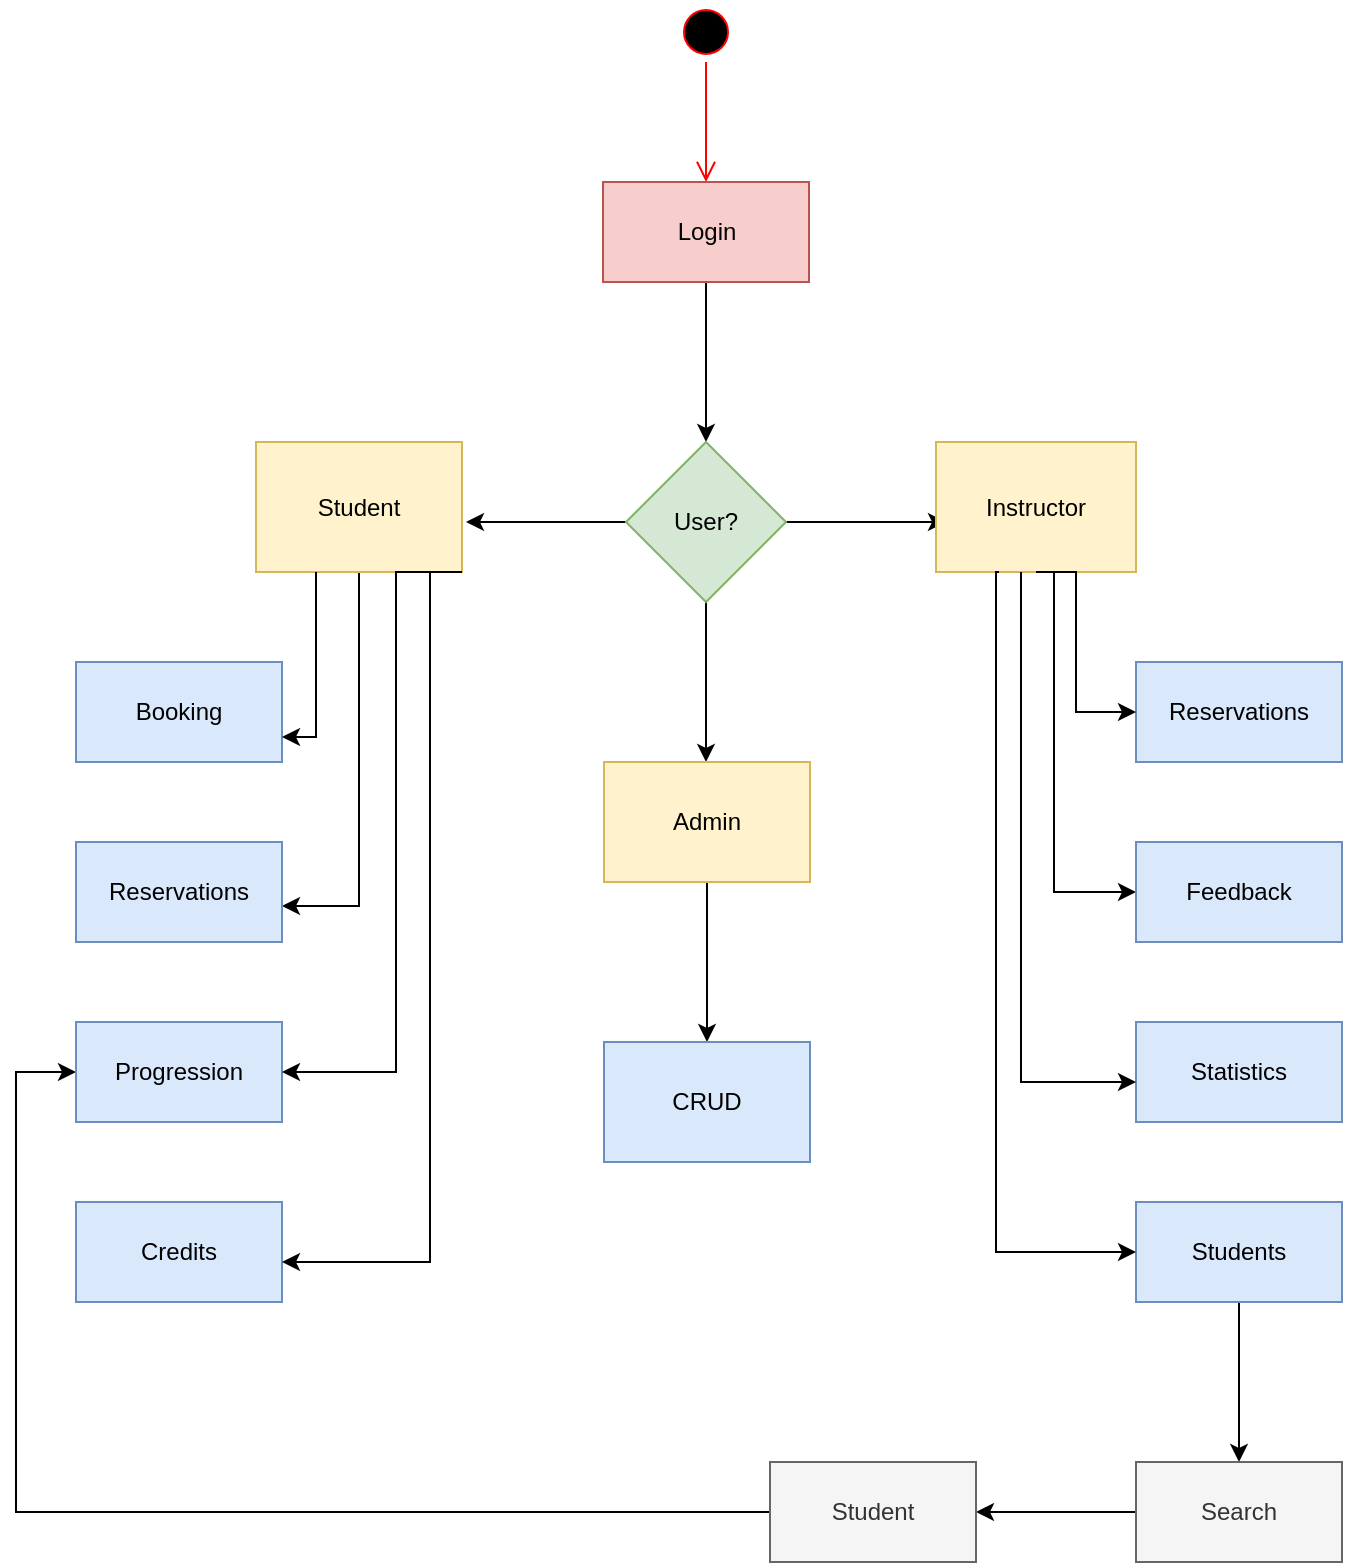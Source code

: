 <mxfile version="12.2.9" type="device" pages="1"><diagram id="w8K7HtKIImcU431uW-9i" name="Page-1"><mxGraphModel dx="1408" dy="688" grid="1" gridSize="10" guides="1" tooltips="1" connect="1" arrows="1" fold="1" page="1" pageScale="1" pageWidth="827" pageHeight="1169" math="0" shadow="0"><root><mxCell id="0"/><mxCell id="1" parent="0"/><mxCell id="qdEtcD9nHYd09goBr1FW-1" value="" style="ellipse;html=1;shape=startState;fillColor=#000000;strokeColor=#ff0000;" vertex="1" parent="1"><mxGeometry x="360" y="40" width="30" height="30" as="geometry"/></mxCell><mxCell id="qdEtcD9nHYd09goBr1FW-2" value="" style="edgeStyle=orthogonalEdgeStyle;html=1;verticalAlign=bottom;endArrow=open;endSize=8;strokeColor=#ff0000;" edge="1" source="qdEtcD9nHYd09goBr1FW-1" parent="1"><mxGeometry relative="1" as="geometry"><mxPoint x="375" y="130" as="targetPoint"/></mxGeometry></mxCell><mxCell id="qdEtcD9nHYd09goBr1FW-25" value="" style="edgeStyle=orthogonalEdgeStyle;rounded=0;orthogonalLoop=1;jettySize=auto;html=1;" edge="1" parent="1" source="qdEtcD9nHYd09goBr1FW-3"><mxGeometry relative="1" as="geometry"><mxPoint x="375" y="260" as="targetPoint"/></mxGeometry></mxCell><mxCell id="qdEtcD9nHYd09goBr1FW-3" value="Login&lt;br&gt;" style="rounded=0;whiteSpace=wrap;html=1;fillColor=#f8cecc;strokeColor=#b85450;" vertex="1" parent="1"><mxGeometry x="323.5" y="130" width="103" height="50" as="geometry"/></mxCell><mxCell id="qdEtcD9nHYd09goBr1FW-12" value="" style="edgeStyle=orthogonalEdgeStyle;rounded=0;orthogonalLoop=1;jettySize=auto;html=1;exitX=0.5;exitY=1;exitDx=0;exitDy=0;" edge="1" parent="1" source="qdEtcD9nHYd09goBr1FW-30" target="qdEtcD9nHYd09goBr1FW-11"><mxGeometry relative="1" as="geometry"><mxPoint x="558" y="180" as="sourcePoint"/><Array as="points"><mxPoint x="549" y="485"/></Array></mxGeometry></mxCell><mxCell id="qdEtcD9nHYd09goBr1FW-11" value="Feedback" style="rounded=0;whiteSpace=wrap;html=1;fillColor=#dae8fc;strokeColor=#6c8ebf;" vertex="1" parent="1"><mxGeometry x="590" y="460" width="103" height="50" as="geometry"/></mxCell><mxCell id="qdEtcD9nHYd09goBr1FW-15" value="Reservations" style="rounded=0;whiteSpace=wrap;html=1;fillColor=#dae8fc;strokeColor=#6c8ebf;" vertex="1" parent="1"><mxGeometry x="590" y="370" width="103" height="50" as="geometry"/></mxCell><mxCell id="qdEtcD9nHYd09goBr1FW-42" value="" style="edgeStyle=orthogonalEdgeStyle;rounded=0;orthogonalLoop=1;jettySize=auto;html=1;entryX=1;entryY=0.64;entryDx=0;entryDy=0;entryPerimeter=0;" edge="1" parent="1" source="qdEtcD9nHYd09goBr1FW-9" target="qdEtcD9nHYd09goBr1FW-37"><mxGeometry relative="1" as="geometry"><mxPoint x="202" y="490" as="targetPoint"/><Array as="points"><mxPoint x="202" y="492"/></Array></mxGeometry></mxCell><mxCell id="qdEtcD9nHYd09goBr1FW-9" value="Student" style="rounded=0;whiteSpace=wrap;html=1;fillColor=#fff2cc;strokeColor=#d6b656;" vertex="1" parent="1"><mxGeometry x="150" y="260" width="103" height="65" as="geometry"/></mxCell><mxCell id="qdEtcD9nHYd09goBr1FW-27" value="" style="edgeStyle=orthogonalEdgeStyle;rounded=0;orthogonalLoop=1;jettySize=auto;html=1;" edge="1" parent="1" source="qdEtcD9nHYd09goBr1FW-21"><mxGeometry relative="1" as="geometry"><mxPoint x="255" y="300" as="targetPoint"/></mxGeometry></mxCell><mxCell id="qdEtcD9nHYd09goBr1FW-29" value="" style="edgeStyle=orthogonalEdgeStyle;rounded=0;orthogonalLoop=1;jettySize=auto;html=1;" edge="1" parent="1" source="qdEtcD9nHYd09goBr1FW-21"><mxGeometry relative="1" as="geometry"><mxPoint x="495" y="300" as="targetPoint"/></mxGeometry></mxCell><mxCell id="qdEtcD9nHYd09goBr1FW-46" value="" style="edgeStyle=orthogonalEdgeStyle;rounded=0;orthogonalLoop=1;jettySize=auto;html=1;" edge="1" parent="1" source="qdEtcD9nHYd09goBr1FW-21"><mxGeometry relative="1" as="geometry"><mxPoint x="375" y="420" as="targetPoint"/></mxGeometry></mxCell><mxCell id="qdEtcD9nHYd09goBr1FW-21" value="User?" style="rhombus;whiteSpace=wrap;html=1;fillColor=#d5e8d4;strokeColor=#82b366;" vertex="1" parent="1"><mxGeometry x="335" y="260" width="80" height="80" as="geometry"/></mxCell><mxCell id="qdEtcD9nHYd09goBr1FW-30" value="Instructor" style="rounded=0;whiteSpace=wrap;html=1;fillColor=#fff2cc;strokeColor=#d6b656;" vertex="1" parent="1"><mxGeometry x="490" y="260" width="100" height="65" as="geometry"/></mxCell><mxCell id="qdEtcD9nHYd09goBr1FW-31" value="" style="edgeStyle=orthogonalEdgeStyle;rounded=0;orthogonalLoop=1;jettySize=auto;html=1;exitX=0.5;exitY=1;exitDx=0;exitDy=0;entryX=0;entryY=0.5;entryDx=0;entryDy=0;" edge="1" parent="1" source="qdEtcD9nHYd09goBr1FW-30" target="qdEtcD9nHYd09goBr1FW-15"><mxGeometry relative="1" as="geometry"><mxPoint x="557.5" y="330" as="sourcePoint"/><mxPoint x="557.5" y="395" as="targetPoint"/><Array as="points"><mxPoint x="560" y="325"/><mxPoint x="560" y="395"/></Array></mxGeometry></mxCell><mxCell id="qdEtcD9nHYd09goBr1FW-32" value="Statistics" style="rounded=0;whiteSpace=wrap;html=1;fillColor=#dae8fc;strokeColor=#6c8ebf;" vertex="1" parent="1"><mxGeometry x="590" y="550" width="103" height="50" as="geometry"/></mxCell><mxCell id="qdEtcD9nHYd09goBr1FW-51" value="" style="edgeStyle=orthogonalEdgeStyle;rounded=0;orthogonalLoop=1;jettySize=auto;html=1;" edge="1" parent="1" source="qdEtcD9nHYd09goBr1FW-33" target="qdEtcD9nHYd09goBr1FW-50"><mxGeometry relative="1" as="geometry"/></mxCell><mxCell id="qdEtcD9nHYd09goBr1FW-33" value="Students" style="rounded=0;whiteSpace=wrap;html=1;fillColor=#dae8fc;strokeColor=#6c8ebf;" vertex="1" parent="1"><mxGeometry x="590" y="640" width="103" height="50" as="geometry"/></mxCell><mxCell id="qdEtcD9nHYd09goBr1FW-53" value="" style="edgeStyle=orthogonalEdgeStyle;rounded=0;orthogonalLoop=1;jettySize=auto;html=1;" edge="1" parent="1" source="qdEtcD9nHYd09goBr1FW-50" target="qdEtcD9nHYd09goBr1FW-52"><mxGeometry relative="1" as="geometry"/></mxCell><mxCell id="qdEtcD9nHYd09goBr1FW-50" value="Search" style="rounded=0;whiteSpace=wrap;html=1;fillColor=#f5f5f5;strokeColor=#666666;fontColor=#333333;" vertex="1" parent="1"><mxGeometry x="590" y="770" width="103" height="50" as="geometry"/></mxCell><mxCell id="qdEtcD9nHYd09goBr1FW-55" value="" style="edgeStyle=orthogonalEdgeStyle;rounded=0;orthogonalLoop=1;jettySize=auto;html=1;entryX=0;entryY=0.5;entryDx=0;entryDy=0;" edge="1" parent="1" source="qdEtcD9nHYd09goBr1FW-52" target="qdEtcD9nHYd09goBr1FW-38"><mxGeometry relative="1" as="geometry"><mxPoint x="30" y="580" as="targetPoint"/><Array as="points"><mxPoint x="30" y="795"/><mxPoint x="30" y="575"/></Array></mxGeometry></mxCell><mxCell id="qdEtcD9nHYd09goBr1FW-52" value="Student" style="rounded=0;whiteSpace=wrap;html=1;fillColor=#f5f5f5;strokeColor=#666666;fontColor=#333333;" vertex="1" parent="1"><mxGeometry x="407" y="770" width="103" height="50" as="geometry"/></mxCell><mxCell id="qdEtcD9nHYd09goBr1FW-34" value="" style="edgeStyle=orthogonalEdgeStyle;rounded=0;orthogonalLoop=1;jettySize=auto;html=1;exitX=0.5;exitY=1;exitDx=0;exitDy=0;" edge="1" parent="1" target="qdEtcD9nHYd09goBr1FW-32"><mxGeometry relative="1" as="geometry"><mxPoint x="532.5" y="325" as="sourcePoint"/><mxPoint x="540" y="640" as="targetPoint"/><Array as="points"><mxPoint x="533" y="580"/></Array></mxGeometry></mxCell><mxCell id="qdEtcD9nHYd09goBr1FW-35" value="" style="edgeStyle=orthogonalEdgeStyle;rounded=0;orthogonalLoop=1;jettySize=auto;html=1;exitX=0.5;exitY=1;exitDx=0;exitDy=0;entryX=0;entryY=0.5;entryDx=0;entryDy=0;" edge="1" parent="1" target="qdEtcD9nHYd09goBr1FW-33"><mxGeometry relative="1" as="geometry"><mxPoint x="521.5" y="325" as="sourcePoint"/><mxPoint x="578.5" y="580" as="targetPoint"/><Array as="points"><mxPoint x="520" y="325"/><mxPoint x="520" y="665"/></Array></mxGeometry></mxCell><mxCell id="qdEtcD9nHYd09goBr1FW-36" value="Booking" style="rounded=0;whiteSpace=wrap;html=1;fillColor=#dae8fc;strokeColor=#6c8ebf;" vertex="1" parent="1"><mxGeometry x="60" y="370" width="103" height="50" as="geometry"/></mxCell><mxCell id="qdEtcD9nHYd09goBr1FW-37" value="Reservations" style="rounded=0;whiteSpace=wrap;html=1;fillColor=#dae8fc;strokeColor=#6c8ebf;" vertex="1" parent="1"><mxGeometry x="60" y="460" width="103" height="50" as="geometry"/></mxCell><mxCell id="qdEtcD9nHYd09goBr1FW-38" value="Progression" style="rounded=0;whiteSpace=wrap;html=1;fillColor=#dae8fc;strokeColor=#6c8ebf;" vertex="1" parent="1"><mxGeometry x="60" y="550" width="103" height="50" as="geometry"/></mxCell><mxCell id="qdEtcD9nHYd09goBr1FW-39" value="Credits" style="rounded=0;whiteSpace=wrap;html=1;fillColor=#dae8fc;strokeColor=#6c8ebf;" vertex="1" parent="1"><mxGeometry x="60" y="640" width="103" height="50" as="geometry"/></mxCell><mxCell id="qdEtcD9nHYd09goBr1FW-40" value="" style="edgeStyle=orthogonalEdgeStyle;rounded=0;orthogonalLoop=1;jettySize=auto;html=1;entryX=1;entryY=0.75;entryDx=0;entryDy=0;" edge="1" parent="1" source="qdEtcD9nHYd09goBr1FW-9" target="qdEtcD9nHYd09goBr1FW-36"><mxGeometry relative="1" as="geometry"><mxPoint x="163" y="340" as="sourcePoint"/><mxPoint x="170" y="410" as="targetPoint"/><Array as="points"><mxPoint x="180" y="408"/></Array></mxGeometry></mxCell><mxCell id="qdEtcD9nHYd09goBr1FW-43" value="" style="edgeStyle=orthogonalEdgeStyle;rounded=0;orthogonalLoop=1;jettySize=auto;html=1;entryX=1;entryY=0.5;entryDx=0;entryDy=0;" edge="1" parent="1" target="qdEtcD9nHYd09goBr1FW-38"><mxGeometry relative="1" as="geometry"><mxPoint x="253" y="325" as="sourcePoint"/><mxPoint x="214" y="580" as="targetPoint"/><Array as="points"><mxPoint x="220" y="325"/><mxPoint x="220" y="575"/></Array></mxGeometry></mxCell><mxCell id="qdEtcD9nHYd09goBr1FW-44" value="" style="edgeStyle=orthogonalEdgeStyle;rounded=0;orthogonalLoop=1;jettySize=auto;html=1;" edge="1" parent="1" source="qdEtcD9nHYd09goBr1FW-9" target="qdEtcD9nHYd09goBr1FW-39"><mxGeometry relative="1" as="geometry"><mxPoint x="237" y="334" as="sourcePoint"/><mxPoint x="180" y="584" as="targetPoint"/><Array as="points"><mxPoint x="237" y="670"/></Array></mxGeometry></mxCell><mxCell id="qdEtcD9nHYd09goBr1FW-49" value="" style="edgeStyle=orthogonalEdgeStyle;rounded=0;orthogonalLoop=1;jettySize=auto;html=1;" edge="1" parent="1" source="qdEtcD9nHYd09goBr1FW-47" target="qdEtcD9nHYd09goBr1FW-48"><mxGeometry relative="1" as="geometry"/></mxCell><mxCell id="qdEtcD9nHYd09goBr1FW-47" value="Admin" style="rounded=0;whiteSpace=wrap;html=1;fillColor=#fff2cc;strokeColor=#d6b656;" vertex="1" parent="1"><mxGeometry x="324" y="420" width="103" height="60" as="geometry"/></mxCell><mxCell id="qdEtcD9nHYd09goBr1FW-48" value="CRUD" style="rounded=0;whiteSpace=wrap;html=1;fillColor=#dae8fc;strokeColor=#6c8ebf;" vertex="1" parent="1"><mxGeometry x="324" y="560" width="103" height="60" as="geometry"/></mxCell></root></mxGraphModel></diagram></mxfile>